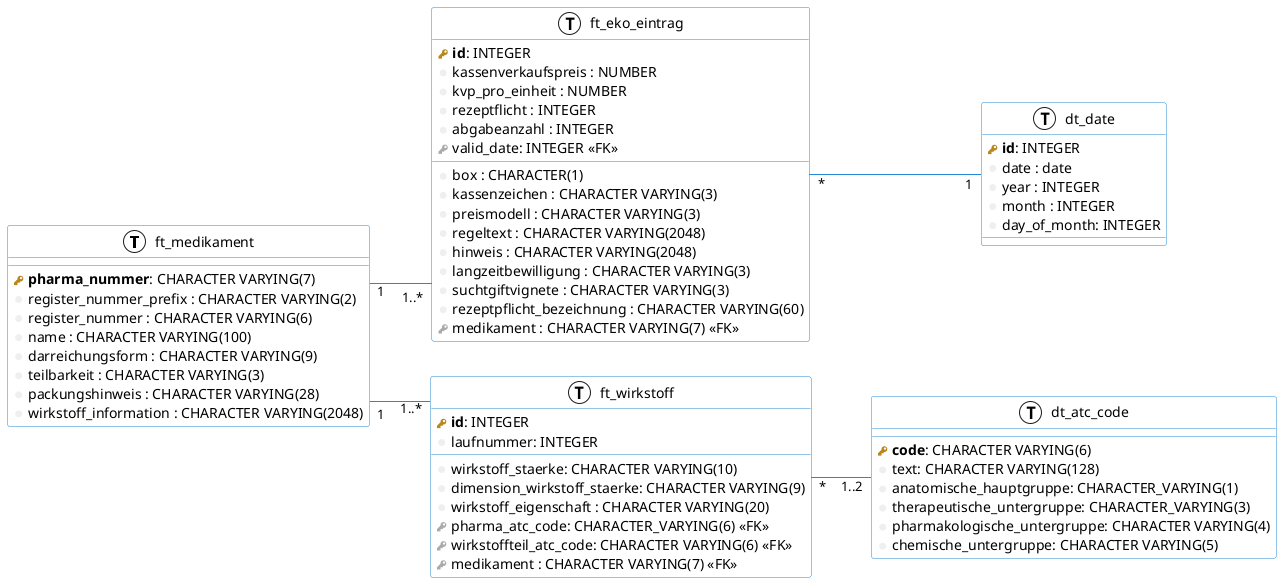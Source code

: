 @startuml
left to right direction
skinparam roundcorner 5
skinparam linetype ortho
skinparam shadowing false
skinparam handwritten false
skinparam class {
    BackgroundColor white
    ArrowColor #2688d4
    BorderColor #2688d4
}


!define primary_key(x) <b><color:#b8861b><&key></color> x</b>
!define foreign_key(x) <color:#aaaaaa><&key></color> x
!define column(x) <color:#efefef><&media-record></color> x
!define table(x) entity x << (T, white) >>


table( ft_medikament ) {
  primary_key( pharma_nummer ): CHARACTER VARYING(7)
  column( register_nummer_prefix ) : CHARACTER VARYING(2)
  column( register_nummer ) : CHARACTER VARYING(6)
  column( name ) : CHARACTER VARYING(100)
  column( darreichungsform ) : CHARACTER VARYING(9)
  column( teilbarkeit ) : CHARACTER VARYING(3)
  column( packungshinweis ) : CHARACTER VARYING(28)
  column( wirkstoff_information ) : CHARACTER VARYING(2048)
}

table( ft_eko_eintrag ) {
	primary_key( id ): INTEGER
	column( box ) : CHARACTER(1)
  column( kassenzeichen ) : CHARACTER VARYING(3)
  column( kassenverkaufspreis ) : NUMBER
  column( kvp_pro_einheit ) : NUMBER
  column( preismodell ) : CHARACTER VARYING(3)
  column( regeltext ) : CHARACTER VARYING(2048)
  column( hinweis ) : CHARACTER VARYING(2048)
  column( langzeitbewilligung ) : CHARACTER VARYING(3)
  column( suchtgiftvignete ) : CHARACTER VARYING(3)
  column( rezeptflicht ) : INTEGER
  column( rezeptpflicht_bezeichnung) : CHARACTER VARYING(60)
  column( abgabeanzahl ) : INTEGER
  foreign_key( medikament ) : CHARACTER VARYING(7) <<FK>>
  foreign_key( valid_date ): INTEGER <<FK>>
}

table( dt_atc_code ){
 primary_key(code): CHARACTER VARYING(6)
 column(text): CHARACTER VARYING(128)
 column(anatomische_hauptgruppe): CHARACTER_VARYING(1)
 column(therapeutische_untergruppe): CHARACTER_VARYING(3)
 column(pharmakologische_untergruppe): CHARACTER VARYING(4)
 column(chemische_untergruppe): CHARACTER VARYING(5)
}

table( ft_wirkstoff ){
	primary_key( id ): INTEGER
	column( laufnummer ): INTEGER
	column( wirkstoff_staerke ): CHARACTER VARYING(10)
	column( dimension_wirkstoff_staerke ): CHARACTER VARYING(9)
	column( wirkstoff_eigenschaft ) : CHARACTER VARYING(20)
	foreign_key( pharma_atc_code ): CHARACTER_VARYING(6) <<FK>>
	foreign_key( wirkstoffteil_atc_code): CHARACTER VARYING(6) <<FK>>
	foreign_key( medikament ) : CHARACTER VARYING(7) <<FK>>
}

table(dt_date){
	primary_key( id ): INTEGER
	column( date ) : date
	column( year ) : INTEGER
	column( month ) : INTEGER
	column( day_of_month): INTEGER
}

ft_medikament "1" -- "1..*" ft_wirkstoff
ft_wirkstoff "*" -- "1..2" dt_atc_code
ft_medikament "1" -- "1..*" ft_eko_eintrag
ft_eko_eintrag "*" -- "1" dt_date

@enduml